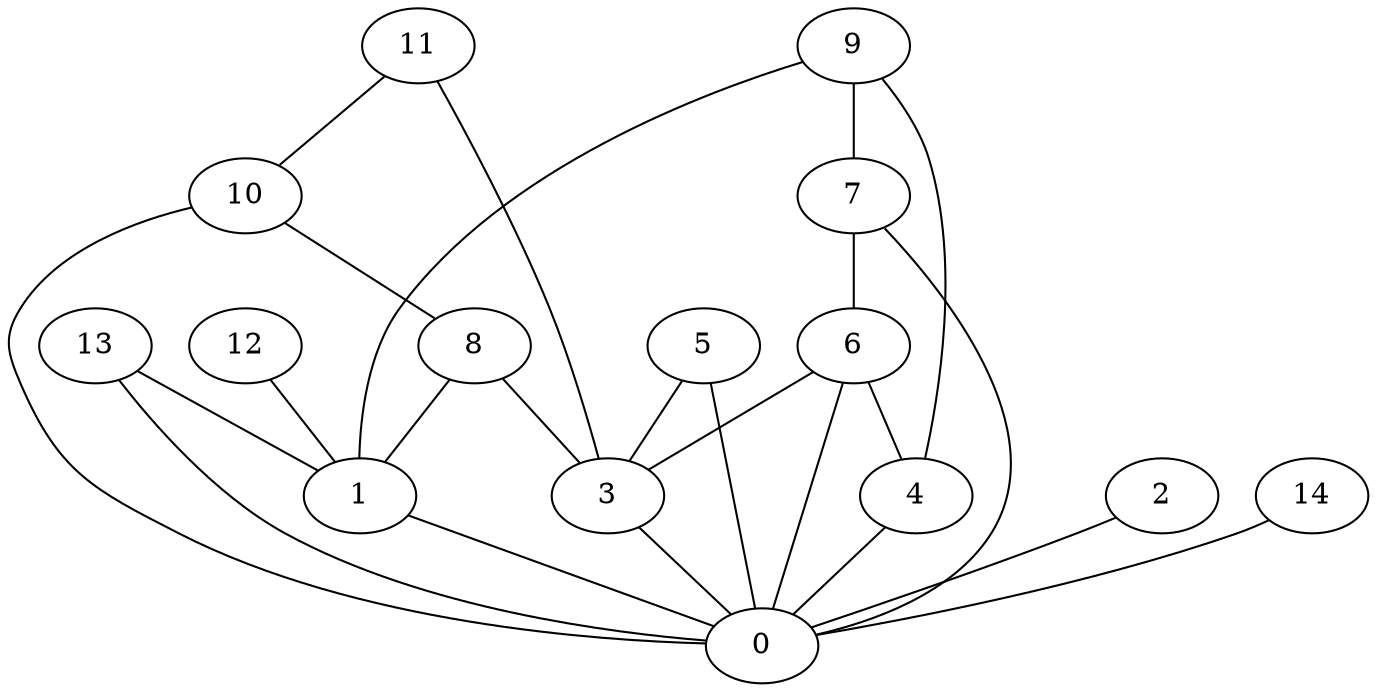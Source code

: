 digraph "sensornet-topology" {
label = "";
rankdir="BT";"0"->"1" [arrowhead = "both"] 
"0"->"2" [arrowhead = "both"] 
"0"->"3" [arrowhead = "both"] 
"0"->"4" [arrowhead = "both"] 
"0"->"5" [arrowhead = "both"] 
"0"->"6" [arrowhead = "both"] 
"0"->"7" [arrowhead = "both"] 
"0"->"10" [arrowhead = "both"] 
"0"->"13" [arrowhead = "both"] 
"0"->"14" [arrowhead = "both"] 
"1"->"8" [arrowhead = "both"] 
"1"->"9" [arrowhead = "both"] 
"1"->"12" [arrowhead = "both"] 
"1"->"13" [arrowhead = "both"] 
"3"->"5" [arrowhead = "both"] 
"3"->"6" [arrowhead = "both"] 
"3"->"8" [arrowhead = "both"] 
"3"->"11" [arrowhead = "both"] 
"4"->"6" [arrowhead = "both"] 
"4"->"9" [arrowhead = "both"] 
"6"->"7" [arrowhead = "both"] 
"7"->"9" [arrowhead = "both"] 
"8"->"10" [arrowhead = "both"] 
"10"->"11" [arrowhead = "both"] 
}